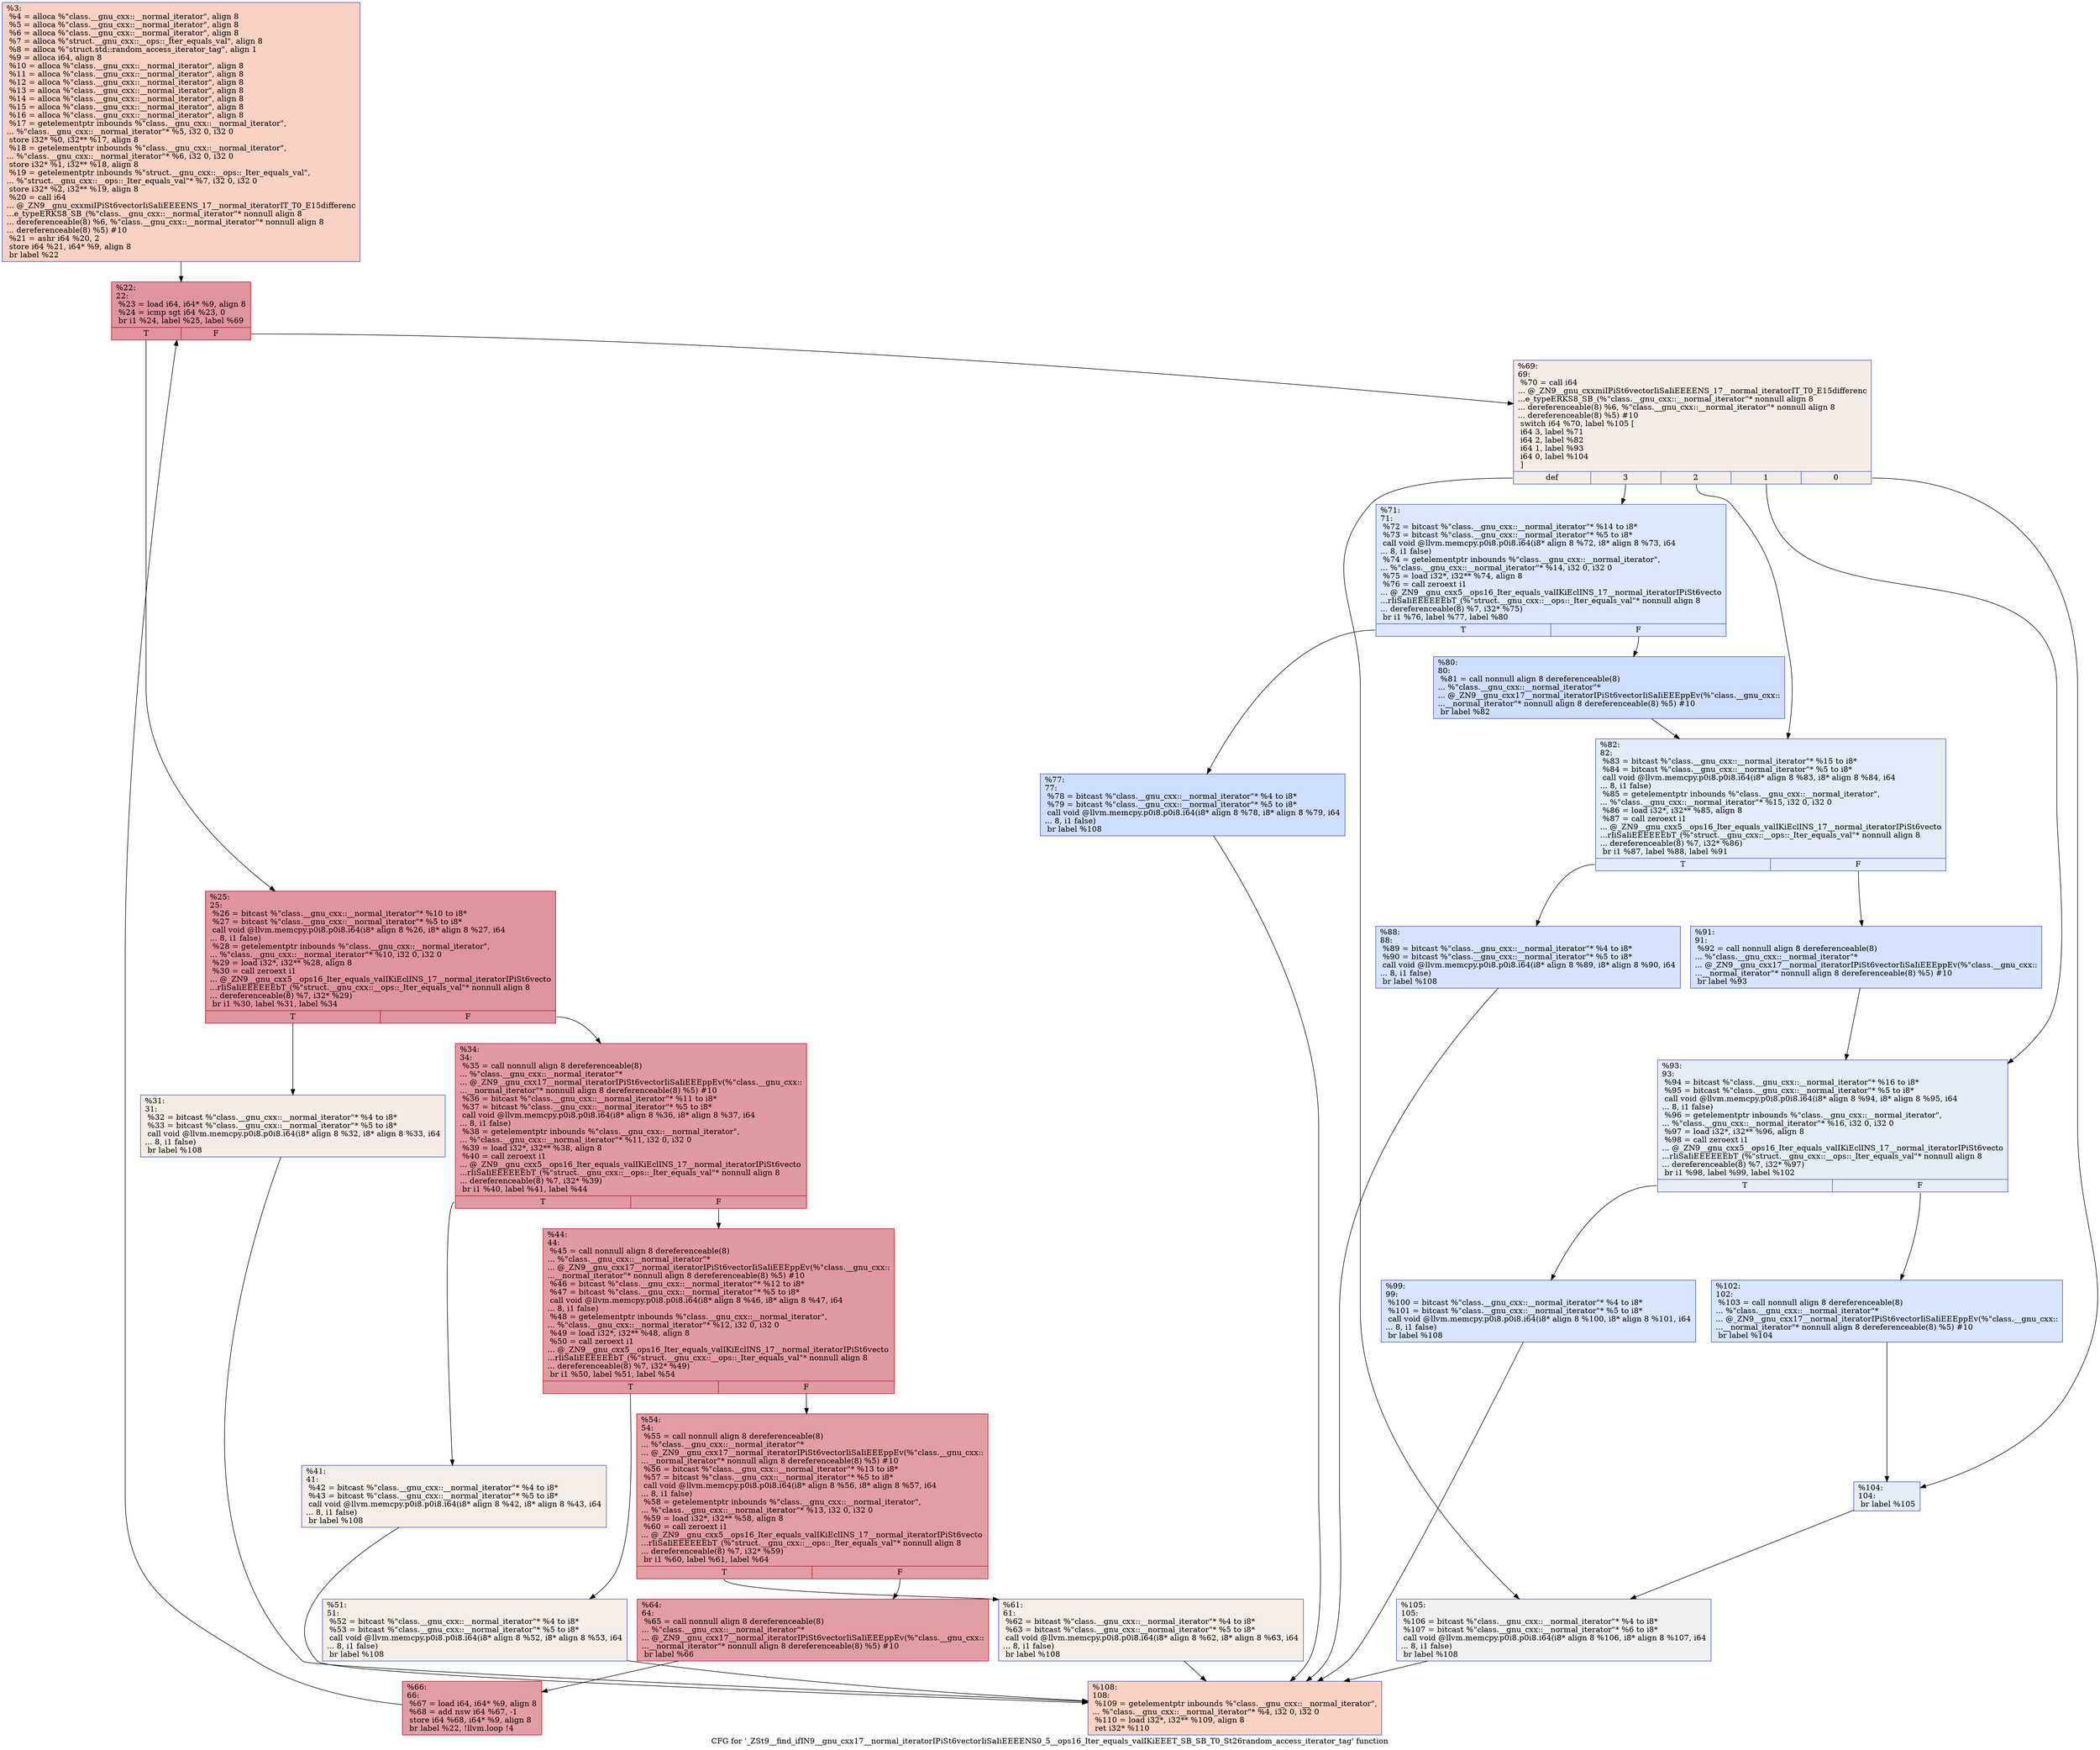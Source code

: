 digraph "CFG for '_ZSt9__find_ifIN9__gnu_cxx17__normal_iteratorIPiSt6vectorIiSaIiEEEENS0_5__ops16_Iter_equals_valIKiEEET_SB_SB_T0_St26random_access_iterator_tag' function" {
	label="CFG for '_ZSt9__find_ifIN9__gnu_cxx17__normal_iteratorIPiSt6vectorIiSaIiEEEENS0_5__ops16_Iter_equals_valIKiEEET_SB_SB_T0_St26random_access_iterator_tag' function";

	Node0x55b96f956940 [shape=record,color="#3d50c3ff", style=filled, fillcolor="#f4987a70",label="{%3:\l  %4 = alloca %\"class.__gnu_cxx::__normal_iterator\", align 8\l  %5 = alloca %\"class.__gnu_cxx::__normal_iterator\", align 8\l  %6 = alloca %\"class.__gnu_cxx::__normal_iterator\", align 8\l  %7 = alloca %\"struct.__gnu_cxx::__ops::_Iter_equals_val\", align 8\l  %8 = alloca %\"struct.std::random_access_iterator_tag\", align 1\l  %9 = alloca i64, align 8\l  %10 = alloca %\"class.__gnu_cxx::__normal_iterator\", align 8\l  %11 = alloca %\"class.__gnu_cxx::__normal_iterator\", align 8\l  %12 = alloca %\"class.__gnu_cxx::__normal_iterator\", align 8\l  %13 = alloca %\"class.__gnu_cxx::__normal_iterator\", align 8\l  %14 = alloca %\"class.__gnu_cxx::__normal_iterator\", align 8\l  %15 = alloca %\"class.__gnu_cxx::__normal_iterator\", align 8\l  %16 = alloca %\"class.__gnu_cxx::__normal_iterator\", align 8\l  %17 = getelementptr inbounds %\"class.__gnu_cxx::__normal_iterator\",\l... %\"class.__gnu_cxx::__normal_iterator\"* %5, i32 0, i32 0\l  store i32* %0, i32** %17, align 8\l  %18 = getelementptr inbounds %\"class.__gnu_cxx::__normal_iterator\",\l... %\"class.__gnu_cxx::__normal_iterator\"* %6, i32 0, i32 0\l  store i32* %1, i32** %18, align 8\l  %19 = getelementptr inbounds %\"struct.__gnu_cxx::__ops::_Iter_equals_val\",\l... %\"struct.__gnu_cxx::__ops::_Iter_equals_val\"* %7, i32 0, i32 0\l  store i32* %2, i32** %19, align 8\l  %20 = call i64\l... @_ZN9__gnu_cxxmiIPiSt6vectorIiSaIiEEEENS_17__normal_iteratorIT_T0_E15differenc\l...e_typeERKS8_SB_(%\"class.__gnu_cxx::__normal_iterator\"* nonnull align 8\l... dereferenceable(8) %6, %\"class.__gnu_cxx::__normal_iterator\"* nonnull align 8\l... dereferenceable(8) %5) #10\l  %21 = ashr i64 %20, 2\l  store i64 %21, i64* %9, align 8\l  br label %22\l}"];
	Node0x55b96f956940 -> Node0x55b96f957660;
	Node0x55b96f957660 [shape=record,color="#b70d28ff", style=filled, fillcolor="#b70d2870",label="{%22:\l22:                                               \l  %23 = load i64, i64* %9, align 8\l  %24 = icmp sgt i64 %23, 0\l  br i1 %24, label %25, label %69\l|{<s0>T|<s1>F}}"];
	Node0x55b96f957660:s0 -> Node0x55b96f9577e0;
	Node0x55b96f957660:s1 -> Node0x55b96f957830;
	Node0x55b96f9577e0 [shape=record,color="#b70d28ff", style=filled, fillcolor="#b70d2870",label="{%25:\l25:                                               \l  %26 = bitcast %\"class.__gnu_cxx::__normal_iterator\"* %10 to i8*\l  %27 = bitcast %\"class.__gnu_cxx::__normal_iterator\"* %5 to i8*\l  call void @llvm.memcpy.p0i8.p0i8.i64(i8* align 8 %26, i8* align 8 %27, i64\l... 8, i1 false)\l  %28 = getelementptr inbounds %\"class.__gnu_cxx::__normal_iterator\",\l... %\"class.__gnu_cxx::__normal_iterator\"* %10, i32 0, i32 0\l  %29 = load i32*, i32** %28, align 8\l  %30 = call zeroext i1\l... @_ZN9__gnu_cxx5__ops16_Iter_equals_valIKiEclINS_17__normal_iteratorIPiSt6vecto\l...rIiSaIiEEEEEEbT_(%\"struct.__gnu_cxx::__ops::_Iter_equals_val\"* nonnull align 8\l... dereferenceable(8) %7, i32* %29)\l  br i1 %30, label %31, label %34\l|{<s0>T|<s1>F}}"];
	Node0x55b96f9577e0:s0 -> Node0x55b96f957f70;
	Node0x55b96f9577e0:s1 -> Node0x55b96f957fc0;
	Node0x55b96f957f70 [shape=record,color="#3d50c3ff", style=filled, fillcolor="#ead5c970",label="{%31:\l31:                                               \l  %32 = bitcast %\"class.__gnu_cxx::__normal_iterator\"* %4 to i8*\l  %33 = bitcast %\"class.__gnu_cxx::__normal_iterator\"* %5 to i8*\l  call void @llvm.memcpy.p0i8.p0i8.i64(i8* align 8 %32, i8* align 8 %33, i64\l... 8, i1 false)\l  br label %108\l}"];
	Node0x55b96f957f70 -> Node0x55b96f9582f0;
	Node0x55b96f957fc0 [shape=record,color="#b70d28ff", style=filled, fillcolor="#bb1b2c70",label="{%34:\l34:                                               \l  %35 = call nonnull align 8 dereferenceable(8)\l... %\"class.__gnu_cxx::__normal_iterator\"*\l... @_ZN9__gnu_cxx17__normal_iteratorIPiSt6vectorIiSaIiEEEppEv(%\"class.__gnu_cxx::\l...__normal_iterator\"* nonnull align 8 dereferenceable(8) %5) #10\l  %36 = bitcast %\"class.__gnu_cxx::__normal_iterator\"* %11 to i8*\l  %37 = bitcast %\"class.__gnu_cxx::__normal_iterator\"* %5 to i8*\l  call void @llvm.memcpy.p0i8.p0i8.i64(i8* align 8 %36, i8* align 8 %37, i64\l... 8, i1 false)\l  %38 = getelementptr inbounds %\"class.__gnu_cxx::__normal_iterator\",\l... %\"class.__gnu_cxx::__normal_iterator\"* %11, i32 0, i32 0\l  %39 = load i32*, i32** %38, align 8\l  %40 = call zeroext i1\l... @_ZN9__gnu_cxx5__ops16_Iter_equals_valIKiEclINS_17__normal_iteratorIPiSt6vecto\l...rIiSaIiEEEEEEbT_(%\"struct.__gnu_cxx::__ops::_Iter_equals_val\"* nonnull align 8\l... dereferenceable(8) %7, i32* %39)\l  br i1 %40, label %41, label %44\l|{<s0>T|<s1>F}}"];
	Node0x55b96f957fc0:s0 -> Node0x55b96f958a80;
	Node0x55b96f957fc0:s1 -> Node0x55b96f958ad0;
	Node0x55b96f958a80 [shape=record,color="#3d50c3ff", style=filled, fillcolor="#e8d6cc70",label="{%41:\l41:                                               \l  %42 = bitcast %\"class.__gnu_cxx::__normal_iterator\"* %4 to i8*\l  %43 = bitcast %\"class.__gnu_cxx::__normal_iterator\"* %5 to i8*\l  call void @llvm.memcpy.p0i8.p0i8.i64(i8* align 8 %42, i8* align 8 %43, i64\l... 8, i1 false)\l  br label %108\l}"];
	Node0x55b96f958a80 -> Node0x55b96f9582f0;
	Node0x55b96f958ad0 [shape=record,color="#b70d28ff", style=filled, fillcolor="#bb1b2c70",label="{%44:\l44:                                               \l  %45 = call nonnull align 8 dereferenceable(8)\l... %\"class.__gnu_cxx::__normal_iterator\"*\l... @_ZN9__gnu_cxx17__normal_iteratorIPiSt6vectorIiSaIiEEEppEv(%\"class.__gnu_cxx::\l...__normal_iterator\"* nonnull align 8 dereferenceable(8) %5) #10\l  %46 = bitcast %\"class.__gnu_cxx::__normal_iterator\"* %12 to i8*\l  %47 = bitcast %\"class.__gnu_cxx::__normal_iterator\"* %5 to i8*\l  call void @llvm.memcpy.p0i8.p0i8.i64(i8* align 8 %46, i8* align 8 %47, i64\l... 8, i1 false)\l  %48 = getelementptr inbounds %\"class.__gnu_cxx::__normal_iterator\",\l... %\"class.__gnu_cxx::__normal_iterator\"* %12, i32 0, i32 0\l  %49 = load i32*, i32** %48, align 8\l  %50 = call zeroext i1\l... @_ZN9__gnu_cxx5__ops16_Iter_equals_valIKiEclINS_17__normal_iteratorIPiSt6vecto\l...rIiSaIiEEEEEEbT_(%\"struct.__gnu_cxx::__ops::_Iter_equals_val\"* nonnull align 8\l... dereferenceable(8) %7, i32* %49)\l  br i1 %50, label %51, label %54\l|{<s0>T|<s1>F}}"];
	Node0x55b96f958ad0:s0 -> Node0x55b96f959390;
	Node0x55b96f958ad0:s1 -> Node0x55b96f9593e0;
	Node0x55b96f959390 [shape=record,color="#3d50c3ff", style=filled, fillcolor="#e8d6cc70",label="{%51:\l51:                                               \l  %52 = bitcast %\"class.__gnu_cxx::__normal_iterator\"* %4 to i8*\l  %53 = bitcast %\"class.__gnu_cxx::__normal_iterator\"* %5 to i8*\l  call void @llvm.memcpy.p0i8.p0i8.i64(i8* align 8 %52, i8* align 8 %53, i64\l... 8, i1 false)\l  br label %108\l}"];
	Node0x55b96f959390 -> Node0x55b96f9582f0;
	Node0x55b96f9593e0 [shape=record,color="#b70d28ff", style=filled, fillcolor="#be242e70",label="{%54:\l54:                                               \l  %55 = call nonnull align 8 dereferenceable(8)\l... %\"class.__gnu_cxx::__normal_iterator\"*\l... @_ZN9__gnu_cxx17__normal_iteratorIPiSt6vectorIiSaIiEEEppEv(%\"class.__gnu_cxx::\l...__normal_iterator\"* nonnull align 8 dereferenceable(8) %5) #10\l  %56 = bitcast %\"class.__gnu_cxx::__normal_iterator\"* %13 to i8*\l  %57 = bitcast %\"class.__gnu_cxx::__normal_iterator\"* %5 to i8*\l  call void @llvm.memcpy.p0i8.p0i8.i64(i8* align 8 %56, i8* align 8 %57, i64\l... 8, i1 false)\l  %58 = getelementptr inbounds %\"class.__gnu_cxx::__normal_iterator\",\l... %\"class.__gnu_cxx::__normal_iterator\"* %13, i32 0, i32 0\l  %59 = load i32*, i32** %58, align 8\l  %60 = call zeroext i1\l... @_ZN9__gnu_cxx5__ops16_Iter_equals_valIKiEclINS_17__normal_iteratorIPiSt6vecto\l...rIiSaIiEEEEEEbT_(%\"struct.__gnu_cxx::__ops::_Iter_equals_val\"* nonnull align 8\l... dereferenceable(8) %7, i32* %59)\l  br i1 %60, label %61, label %64\l|{<s0>T|<s1>F}}"];
	Node0x55b96f9593e0:s0 -> Node0x55b96f959c60;
	Node0x55b96f9593e0:s1 -> Node0x55b96f959cb0;
	Node0x55b96f959c60 [shape=record,color="#3d50c3ff", style=filled, fillcolor="#e8d6cc70",label="{%61:\l61:                                               \l  %62 = bitcast %\"class.__gnu_cxx::__normal_iterator\"* %4 to i8*\l  %63 = bitcast %\"class.__gnu_cxx::__normal_iterator\"* %5 to i8*\l  call void @llvm.memcpy.p0i8.p0i8.i64(i8* align 8 %62, i8* align 8 %63, i64\l... 8, i1 false)\l  br label %108\l}"];
	Node0x55b96f959c60 -> Node0x55b96f9582f0;
	Node0x55b96f959cb0 [shape=record,color="#b70d28ff", style=filled, fillcolor="#be242e70",label="{%64:\l64:                                               \l  %65 = call nonnull align 8 dereferenceable(8)\l... %\"class.__gnu_cxx::__normal_iterator\"*\l... @_ZN9__gnu_cxx17__normal_iteratorIPiSt6vectorIiSaIiEEEppEv(%\"class.__gnu_cxx::\l...__normal_iterator\"* nonnull align 8 dereferenceable(8) %5) #10\l  br label %66\l}"];
	Node0x55b96f959cb0 -> Node0x55b96f959f70;
	Node0x55b96f959f70 [shape=record,color="#b70d28ff", style=filled, fillcolor="#be242e70",label="{%66:\l66:                                               \l  %67 = load i64, i64* %9, align 8\l  %68 = add nsw i64 %67, -1\l  store i64 %68, i64* %9, align 8\l  br label %22, !llvm.loop !4\l}"];
	Node0x55b96f959f70 -> Node0x55b96f957660;
	Node0x55b96f957830 [shape=record,color="#3d50c3ff", style=filled, fillcolor="#ead5c970",label="{%69:\l69:                                               \l  %70 = call i64\l... @_ZN9__gnu_cxxmiIPiSt6vectorIiSaIiEEEENS_17__normal_iteratorIT_T0_E15differenc\l...e_typeERKS8_SB_(%\"class.__gnu_cxx::__normal_iterator\"* nonnull align 8\l... dereferenceable(8) %6, %\"class.__gnu_cxx::__normal_iterator\"* nonnull align 8\l... dereferenceable(8) %5) #10\l  switch i64 %70, label %105 [\l    i64 3, label %71\l    i64 2, label %82\l    i64 1, label %93\l    i64 0, label %104\l  ]\l|{<s0>def|<s1>3|<s2>2|<s3>1|<s4>0}}"];
	Node0x55b96f957830:s0 -> Node0x55b96f95a570;
	Node0x55b96f957830:s1 -> Node0x55b96f95a5c0;
	Node0x55b96f957830:s2 -> Node0x55b96f95a650;
	Node0x55b96f957830:s3 -> Node0x55b96f95a710;
	Node0x55b96f957830:s4 -> Node0x55b96f95a7a0;
	Node0x55b96f95a5c0 [shape=record,color="#3d50c3ff", style=filled, fillcolor="#b2ccfb70",label="{%71:\l71:                                               \l  %72 = bitcast %\"class.__gnu_cxx::__normal_iterator\"* %14 to i8*\l  %73 = bitcast %\"class.__gnu_cxx::__normal_iterator\"* %5 to i8*\l  call void @llvm.memcpy.p0i8.p0i8.i64(i8* align 8 %72, i8* align 8 %73, i64\l... 8, i1 false)\l  %74 = getelementptr inbounds %\"class.__gnu_cxx::__normal_iterator\",\l... %\"class.__gnu_cxx::__normal_iterator\"* %14, i32 0, i32 0\l  %75 = load i32*, i32** %74, align 8\l  %76 = call zeroext i1\l... @_ZN9__gnu_cxx5__ops16_Iter_equals_valIKiEclINS_17__normal_iteratorIPiSt6vecto\l...rIiSaIiEEEEEEbT_(%\"struct.__gnu_cxx::__ops::_Iter_equals_val\"* nonnull align 8\l... dereferenceable(8) %7, i32* %75)\l  br i1 %76, label %77, label %80\l|{<s0>T|<s1>F}}"];
	Node0x55b96f95a5c0:s0 -> Node0x55b96f95aea0;
	Node0x55b96f95a5c0:s1 -> Node0x55b96f95aef0;
	Node0x55b96f95aea0 [shape=record,color="#3d50c3ff", style=filled, fillcolor="#93b5fe70",label="{%77:\l77:                                               \l  %78 = bitcast %\"class.__gnu_cxx::__normal_iterator\"* %4 to i8*\l  %79 = bitcast %\"class.__gnu_cxx::__normal_iterator\"* %5 to i8*\l  call void @llvm.memcpy.p0i8.p0i8.i64(i8* align 8 %78, i8* align 8 %79, i64\l... 8, i1 false)\l  br label %108\l}"];
	Node0x55b96f95aea0 -> Node0x55b96f9582f0;
	Node0x55b96f95aef0 [shape=record,color="#3d50c3ff", style=filled, fillcolor="#93b5fe70",label="{%80:\l80:                                               \l  %81 = call nonnull align 8 dereferenceable(8)\l... %\"class.__gnu_cxx::__normal_iterator\"*\l... @_ZN9__gnu_cxx17__normal_iteratorIPiSt6vectorIiSaIiEEEppEv(%\"class.__gnu_cxx::\l...__normal_iterator\"* nonnull align 8 dereferenceable(8) %5) #10\l  br label %82\l}"];
	Node0x55b96f95aef0 -> Node0x55b96f95a650;
	Node0x55b96f95a650 [shape=record,color="#3d50c3ff", style=filled, fillcolor="#c1d4f470",label="{%82:\l82:                                               \l  %83 = bitcast %\"class.__gnu_cxx::__normal_iterator\"* %15 to i8*\l  %84 = bitcast %\"class.__gnu_cxx::__normal_iterator\"* %5 to i8*\l  call void @llvm.memcpy.p0i8.p0i8.i64(i8* align 8 %83, i8* align 8 %84, i64\l... 8, i1 false)\l  %85 = getelementptr inbounds %\"class.__gnu_cxx::__normal_iterator\",\l... %\"class.__gnu_cxx::__normal_iterator\"* %15, i32 0, i32 0\l  %86 = load i32*, i32** %85, align 8\l  %87 = call zeroext i1\l... @_ZN9__gnu_cxx5__ops16_Iter_equals_valIKiEclINS_17__normal_iteratorIPiSt6vecto\l...rIiSaIiEEEEEEbT_(%\"struct.__gnu_cxx::__ops::_Iter_equals_val\"* nonnull align 8\l... dereferenceable(8) %7, i32* %86)\l  br i1 %87, label %88, label %91\l|{<s0>T|<s1>F}}"];
	Node0x55b96f95a650:s0 -> Node0x55b96f95b8c0;
	Node0x55b96f95a650:s1 -> Node0x55b96f95b910;
	Node0x55b96f95b8c0 [shape=record,color="#3d50c3ff", style=filled, fillcolor="#a1c0ff70",label="{%88:\l88:                                               \l  %89 = bitcast %\"class.__gnu_cxx::__normal_iterator\"* %4 to i8*\l  %90 = bitcast %\"class.__gnu_cxx::__normal_iterator\"* %5 to i8*\l  call void @llvm.memcpy.p0i8.p0i8.i64(i8* align 8 %89, i8* align 8 %90, i64\l... 8, i1 false)\l  br label %108\l}"];
	Node0x55b96f95b8c0 -> Node0x55b96f9582f0;
	Node0x55b96f95b910 [shape=record,color="#3d50c3ff", style=filled, fillcolor="#a1c0ff70",label="{%91:\l91:                                               \l  %92 = call nonnull align 8 dereferenceable(8)\l... %\"class.__gnu_cxx::__normal_iterator\"*\l... @_ZN9__gnu_cxx17__normal_iteratorIPiSt6vectorIiSaIiEEEppEv(%\"class.__gnu_cxx::\l...__normal_iterator\"* nonnull align 8 dereferenceable(8) %5) #10\l  br label %93\l}"];
	Node0x55b96f95b910 -> Node0x55b96f95a710;
	Node0x55b96f95a710 [shape=record,color="#3d50c3ff", style=filled, fillcolor="#c7d7f070",label="{%93:\l93:                                               \l  %94 = bitcast %\"class.__gnu_cxx::__normal_iterator\"* %16 to i8*\l  %95 = bitcast %\"class.__gnu_cxx::__normal_iterator\"* %5 to i8*\l  call void @llvm.memcpy.p0i8.p0i8.i64(i8* align 8 %94, i8* align 8 %95, i64\l... 8, i1 false)\l  %96 = getelementptr inbounds %\"class.__gnu_cxx::__normal_iterator\",\l... %\"class.__gnu_cxx::__normal_iterator\"* %16, i32 0, i32 0\l  %97 = load i32*, i32** %96, align 8\l  %98 = call zeroext i1\l... @_ZN9__gnu_cxx5__ops16_Iter_equals_valIKiEclINS_17__normal_iteratorIPiSt6vecto\l...rIiSaIiEEEEEEbT_(%\"struct.__gnu_cxx::__ops::_Iter_equals_val\"* nonnull align 8\l... dereferenceable(8) %7, i32* %97)\l  br i1 %98, label %99, label %102\l|{<s0>T|<s1>F}}"];
	Node0x55b96f95a710:s0 -> Node0x55b96f95c2a0;
	Node0x55b96f95a710:s1 -> Node0x55b96f95c2f0;
	Node0x55b96f95c2a0 [shape=record,color="#3d50c3ff", style=filled, fillcolor="#a7c5fe70",label="{%99:\l99:                                               \l  %100 = bitcast %\"class.__gnu_cxx::__normal_iterator\"* %4 to i8*\l  %101 = bitcast %\"class.__gnu_cxx::__normal_iterator\"* %5 to i8*\l  call void @llvm.memcpy.p0i8.p0i8.i64(i8* align 8 %100, i8* align 8 %101, i64\l... 8, i1 false)\l  br label %108\l}"];
	Node0x55b96f95c2a0 -> Node0x55b96f9582f0;
	Node0x55b96f95c2f0 [shape=record,color="#3d50c3ff", style=filled, fillcolor="#a7c5fe70",label="{%102:\l102:                                              \l  %103 = call nonnull align 8 dereferenceable(8)\l... %\"class.__gnu_cxx::__normal_iterator\"*\l... @_ZN9__gnu_cxx17__normal_iteratorIPiSt6vectorIiSaIiEEEppEv(%\"class.__gnu_cxx::\l...__normal_iterator\"* nonnull align 8 dereferenceable(8) %5) #10\l  br label %104\l}"];
	Node0x55b96f95c2f0 -> Node0x55b96f95a7a0;
	Node0x55b96f95a7a0 [shape=record,color="#3d50c3ff", style=filled, fillcolor="#c7d7f070",label="{%104:\l104:                                              \l  br label %105\l}"];
	Node0x55b96f95a7a0 -> Node0x55b96f95a570;
	Node0x55b96f95a570 [shape=record,color="#3d50c3ff", style=filled, fillcolor="#d9dce170",label="{%105:\l105:                                              \l  %106 = bitcast %\"class.__gnu_cxx::__normal_iterator\"* %4 to i8*\l  %107 = bitcast %\"class.__gnu_cxx::__normal_iterator\"* %6 to i8*\l  call void @llvm.memcpy.p0i8.p0i8.i64(i8* align 8 %106, i8* align 8 %107, i64\l... 8, i1 false)\l  br label %108\l}"];
	Node0x55b96f95a570 -> Node0x55b96f9582f0;
	Node0x55b96f9582f0 [shape=record,color="#3d50c3ff", style=filled, fillcolor="#f4987a70",label="{%108:\l108:                                              \l  %109 = getelementptr inbounds %\"class.__gnu_cxx::__normal_iterator\",\l... %\"class.__gnu_cxx::__normal_iterator\"* %4, i32 0, i32 0\l  %110 = load i32*, i32** %109, align 8\l  ret i32* %110\l}"];
}
